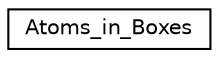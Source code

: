 digraph "Graphical Class Hierarchy"
{
  edge [fontname="Helvetica",fontsize="10",labelfontname="Helvetica",labelfontsize="10"];
  node [fontname="Helvetica",fontsize="10",shape=record];
  rankdir="LR";
  Node1 [label="Atoms_in_Boxes",height=0.2,width=0.4,color="black", fillcolor="white", style="filled",URL="$classAtoms__in__Boxes.html"];
}
